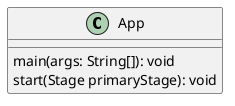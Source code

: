 @startuml

class App {
    {method} main(args: String[]): void
    {method} start(Stage primaryStage): void
}

@enduml